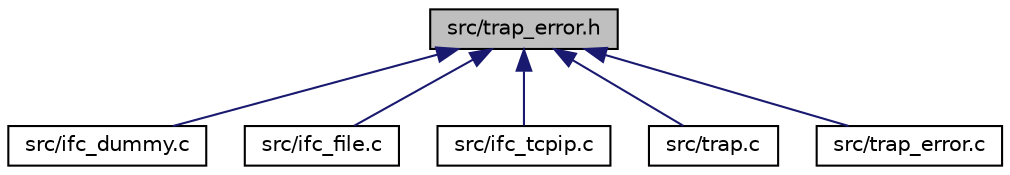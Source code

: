 digraph "src/trap_error.h"
{
  edge [fontname="Helvetica",fontsize="10",labelfontname="Helvetica",labelfontsize="10"];
  node [fontname="Helvetica",fontsize="10",shape=record];
  Node1 [label="src/trap_error.h",height=0.2,width=0.4,color="black", fillcolor="grey75", style="filled", fontcolor="black"];
  Node1 -> Node2 [dir="back",color="midnightblue",fontsize="10",style="solid",fontname="Helvetica"];
  Node2 [label="src/ifc_dummy.c",height=0.2,width=0.4,color="black", fillcolor="white", style="filled",URL="$ifc__dummy_8c.html",tooltip="TRAP dummy interfaces (generator and blackhole) "];
  Node1 -> Node3 [dir="back",color="midnightblue",fontsize="10",style="solid",fontname="Helvetica"];
  Node3 [label="src/ifc_file.c",height=0.2,width=0.4,color="black", fillcolor="white", style="filled",URL="$ifc__file_8c.html",tooltip="TRAP file interfaces. "];
  Node1 -> Node4 [dir="back",color="midnightblue",fontsize="10",style="solid",fontname="Helvetica"];
  Node4 [label="src/ifc_tcpip.c",height=0.2,width=0.4,color="black", fillcolor="white", style="filled",URL="$ifc__tcpip_8c.html",tooltip="TRAP TCP/IP interfaces. "];
  Node1 -> Node5 [dir="back",color="midnightblue",fontsize="10",style="solid",fontname="Helvetica"];
  Node5 [label="src/trap.c",height=0.2,width=0.4,color="black", fillcolor="white", style="filled",URL="$trap_8c.html",tooltip="TRAP library base. "];
  Node1 -> Node6 [dir="back",color="midnightblue",fontsize="10",style="solid",fontname="Helvetica"];
  Node6 [label="src/trap_error.c",height=0.2,width=0.4,color="black", fillcolor="white", style="filled",URL="$trap__error_8c.html",tooltip="Error handling for TRAP. "];
}
